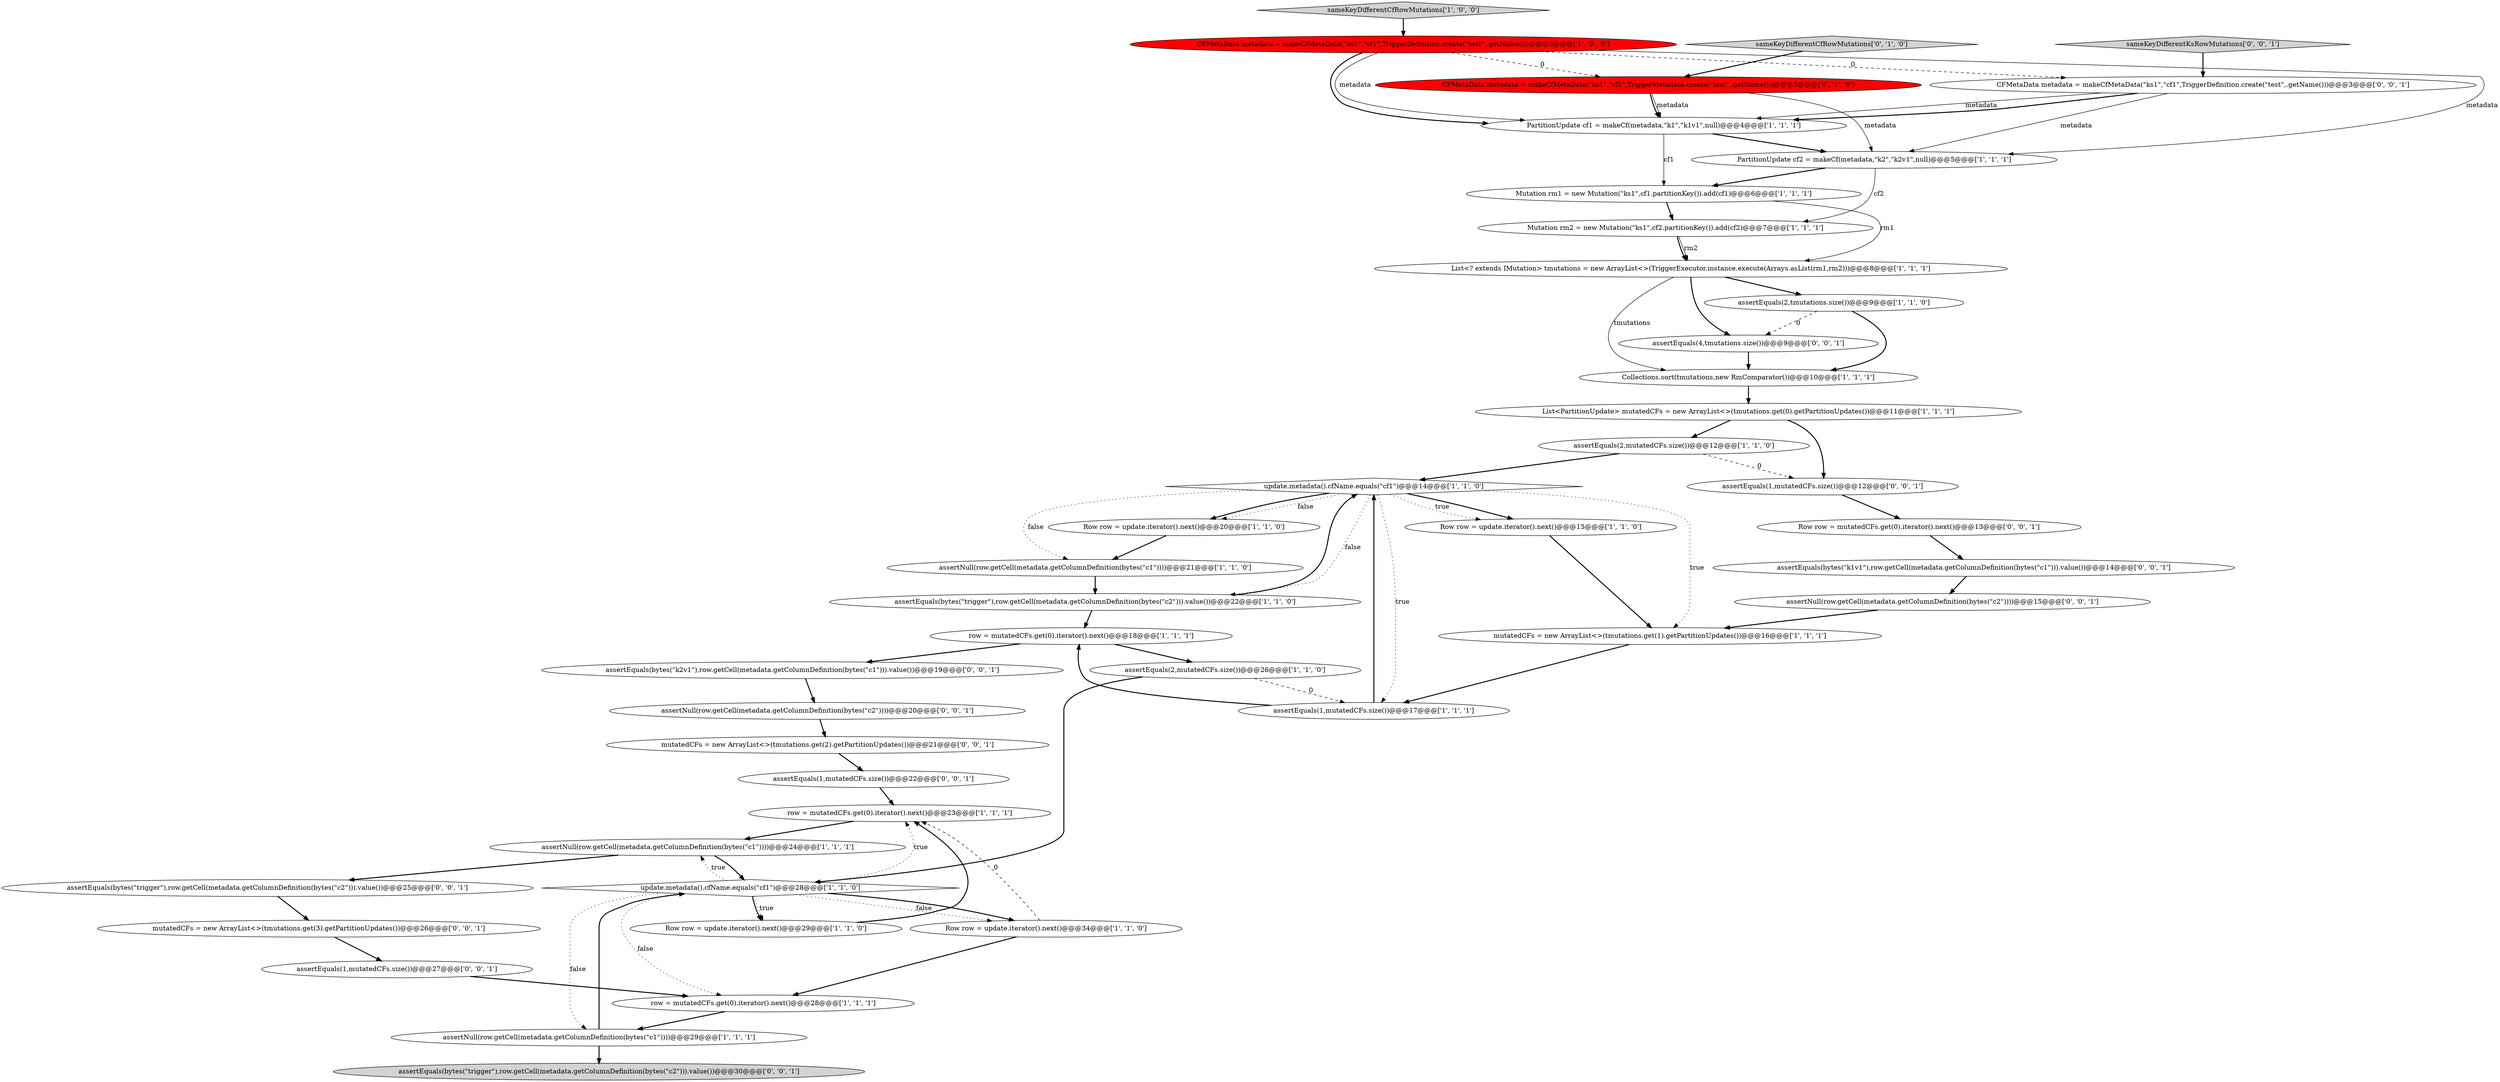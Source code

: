 digraph {
27 [style = filled, label = "sameKeyDifferentCfRowMutations['0', '1', '0']", fillcolor = lightgray, shape = diamond image = "AAA0AAABBB2BBB"];
34 [style = filled, label = "assertEquals(bytes(\"k2v1\"),row.getCell(metadata.getColumnDefinition(bytes(\"c1\"))).value())@@@19@@@['0', '0', '1']", fillcolor = white, shape = ellipse image = "AAA0AAABBB3BBB"];
21 [style = filled, label = "Row row = update.iterator().next()@@@34@@@['1', '1', '0']", fillcolor = white, shape = ellipse image = "AAA0AAABBB1BBB"];
2 [style = filled, label = "assertEquals(bytes(\"trigger\"),row.getCell(metadata.getColumnDefinition(bytes(\"c2\"))).value())@@@22@@@['1', '1', '0']", fillcolor = white, shape = ellipse image = "AAA0AAABBB1BBB"];
19 [style = filled, label = "assertEquals(2,mutatedCFs.size())@@@26@@@['1', '1', '0']", fillcolor = white, shape = ellipse image = "AAA0AAABBB1BBB"];
20 [style = filled, label = "Row row = update.iterator().next()@@@29@@@['1', '1', '0']", fillcolor = white, shape = ellipse image = "AAA0AAABBB1BBB"];
28 [style = filled, label = "CFMetaData metadata = makeCfMetaData(\"ks1\",\"cf1\",TriggerMetadata.create(\"test\",.getName()))@@@3@@@['0', '1', '0']", fillcolor = red, shape = ellipse image = "AAA1AAABBB2BBB"];
14 [style = filled, label = "List<PartitionUpdate> mutatedCFs = new ArrayList<>(tmutations.get(0).getPartitionUpdates())@@@11@@@['1', '1', '1']", fillcolor = white, shape = ellipse image = "AAA0AAABBB1BBB"];
23 [style = filled, label = "assertEquals(2,mutatedCFs.size())@@@12@@@['1', '1', '0']", fillcolor = white, shape = ellipse image = "AAA0AAABBB1BBB"];
15 [style = filled, label = "sameKeyDifferentCfRowMutations['1', '0', '0']", fillcolor = lightgray, shape = diamond image = "AAA0AAABBB1BBB"];
11 [style = filled, label = "List<? extends IMutation> tmutations = new ArrayList<>(TriggerExecutor.instance.execute(Arrays.asList(rm1,rm2)))@@@8@@@['1', '1', '1']", fillcolor = white, shape = ellipse image = "AAA0AAABBB1BBB"];
31 [style = filled, label = "sameKeyDifferentKsRowMutations['0', '0', '1']", fillcolor = lightgray, shape = diamond image = "AAA0AAABBB3BBB"];
41 [style = filled, label = "CFMetaData metadata = makeCfMetaData(\"ks1\",\"cf1\",TriggerDefinition.create(\"test\",.getName()))@@@3@@@['0', '0', '1']", fillcolor = white, shape = ellipse image = "AAA0AAABBB3BBB"];
3 [style = filled, label = "update.metadata().cfName.equals(\"cf1\")@@@14@@@['1', '1', '0']", fillcolor = white, shape = diamond image = "AAA0AAABBB1BBB"];
1 [style = filled, label = "Mutation rm2 = new Mutation(\"ks1\",cf2.partitionKey()).add(cf2)@@@7@@@['1', '1', '1']", fillcolor = white, shape = ellipse image = "AAA0AAABBB1BBB"];
33 [style = filled, label = "assertEquals(bytes(\"k1v1\"),row.getCell(metadata.getColumnDefinition(bytes(\"c1\"))).value())@@@14@@@['0', '0', '1']", fillcolor = white, shape = ellipse image = "AAA0AAABBB3BBB"];
42 [style = filled, label = "assertNull(row.getCell(metadata.getColumnDefinition(bytes(\"c2\"))))@@@15@@@['0', '0', '1']", fillcolor = white, shape = ellipse image = "AAA0AAABBB3BBB"];
0 [style = filled, label = "Row row = update.iterator().next()@@@20@@@['1', '1', '0']", fillcolor = white, shape = ellipse image = "AAA0AAABBB1BBB"];
26 [style = filled, label = "update.metadata().cfName.equals(\"cf1\")@@@28@@@['1', '1', '0']", fillcolor = white, shape = diamond image = "AAA0AAABBB1BBB"];
36 [style = filled, label = "assertEquals(4,tmutations.size())@@@9@@@['0', '0', '1']", fillcolor = white, shape = ellipse image = "AAA0AAABBB3BBB"];
32 [style = filled, label = "Row row = mutatedCFs.get(0).iterator().next()@@@13@@@['0', '0', '1']", fillcolor = white, shape = ellipse image = "AAA0AAABBB3BBB"];
18 [style = filled, label = "CFMetaData metadata = makeCfMetaData(\"ks1\",\"cf1\",TriggerDefinition.create(\"test\",.getName()))@@@3@@@['1', '0', '0']", fillcolor = red, shape = ellipse image = "AAA1AAABBB1BBB"];
37 [style = filled, label = "assertEquals(1,mutatedCFs.size())@@@27@@@['0', '0', '1']", fillcolor = white, shape = ellipse image = "AAA0AAABBB3BBB"];
38 [style = filled, label = "assertNull(row.getCell(metadata.getColumnDefinition(bytes(\"c2\"))))@@@20@@@['0', '0', '1']", fillcolor = white, shape = ellipse image = "AAA0AAABBB3BBB"];
5 [style = filled, label = "PartitionUpdate cf2 = makeCf(metadata,\"k2\",\"k2v1\",null)@@@5@@@['1', '1', '1']", fillcolor = white, shape = ellipse image = "AAA0AAABBB1BBB"];
16 [style = filled, label = "assertNull(row.getCell(metadata.getColumnDefinition(bytes(\"c1\"))))@@@24@@@['1', '1', '1']", fillcolor = white, shape = ellipse image = "AAA0AAABBB1BBB"];
17 [style = filled, label = "Row row = update.iterator().next()@@@15@@@['1', '1', '0']", fillcolor = white, shape = ellipse image = "AAA0AAABBB1BBB"];
4 [style = filled, label = "assertNull(row.getCell(metadata.getColumnDefinition(bytes(\"c1\"))))@@@29@@@['1', '1', '1']", fillcolor = white, shape = ellipse image = "AAA0AAABBB1BBB"];
9 [style = filled, label = "assertEquals(1,mutatedCFs.size())@@@17@@@['1', '1', '1']", fillcolor = white, shape = ellipse image = "AAA0AAABBB1BBB"];
24 [style = filled, label = "mutatedCFs = new ArrayList<>(tmutations.get(1).getPartitionUpdates())@@@16@@@['1', '1', '1']", fillcolor = white, shape = ellipse image = "AAA0AAABBB1BBB"];
30 [style = filled, label = "mutatedCFs = new ArrayList<>(tmutations.get(3).getPartitionUpdates())@@@26@@@['0', '0', '1']", fillcolor = white, shape = ellipse image = "AAA0AAABBB3BBB"];
6 [style = filled, label = "Collections.sort(tmutations,new RmComparator())@@@10@@@['1', '1', '1']", fillcolor = white, shape = ellipse image = "AAA0AAABBB1BBB"];
13 [style = filled, label = "PartitionUpdate cf1 = makeCf(metadata,\"k1\",\"k1v1\",null)@@@4@@@['1', '1', '1']", fillcolor = white, shape = ellipse image = "AAA0AAABBB1BBB"];
8 [style = filled, label = "Mutation rm1 = new Mutation(\"ks1\",cf1.partitionKey()).add(cf1)@@@6@@@['1', '1', '1']", fillcolor = white, shape = ellipse image = "AAA0AAABBB1BBB"];
39 [style = filled, label = "mutatedCFs = new ArrayList<>(tmutations.get(2).getPartitionUpdates())@@@21@@@['0', '0', '1']", fillcolor = white, shape = ellipse image = "AAA0AAABBB3BBB"];
43 [style = filled, label = "assertEquals(1,mutatedCFs.size())@@@12@@@['0', '0', '1']", fillcolor = white, shape = ellipse image = "AAA0AAABBB3BBB"];
25 [style = filled, label = "row = mutatedCFs.get(0).iterator().next()@@@28@@@['1', '1', '1']", fillcolor = white, shape = ellipse image = "AAA0AAABBB1BBB"];
22 [style = filled, label = "assertEquals(2,tmutations.size())@@@9@@@['1', '1', '0']", fillcolor = white, shape = ellipse image = "AAA0AAABBB1BBB"];
7 [style = filled, label = "row = mutatedCFs.get(0).iterator().next()@@@18@@@['1', '1', '1']", fillcolor = white, shape = ellipse image = "AAA0AAABBB1BBB"];
12 [style = filled, label = "assertNull(row.getCell(metadata.getColumnDefinition(bytes(\"c1\"))))@@@21@@@['1', '1', '0']", fillcolor = white, shape = ellipse image = "AAA0AAABBB1BBB"];
40 [style = filled, label = "assertEquals(bytes(\"trigger\"),row.getCell(metadata.getColumnDefinition(bytes(\"c2\"))).value())@@@30@@@['0', '0', '1']", fillcolor = lightgray, shape = ellipse image = "AAA0AAABBB3BBB"];
10 [style = filled, label = "row = mutatedCFs.get(0).iterator().next()@@@23@@@['1', '1', '1']", fillcolor = white, shape = ellipse image = "AAA0AAABBB1BBB"];
29 [style = filled, label = "assertEquals(bytes(\"trigger\"),row.getCell(metadata.getColumnDefinition(bytes(\"c2\"))).value())@@@25@@@['0', '0', '1']", fillcolor = white, shape = ellipse image = "AAA0AAABBB3BBB"];
35 [style = filled, label = "assertEquals(1,mutatedCFs.size())@@@22@@@['0', '0', '1']", fillcolor = white, shape = ellipse image = "AAA0AAABBB3BBB"];
36->6 [style = bold, label=""];
4->40 [style = bold, label=""];
22->36 [style = dashed, label="0"];
5->8 [style = bold, label=""];
11->6 [style = solid, label="tmutations"];
29->30 [style = bold, label=""];
5->1 [style = solid, label="cf2"];
13->8 [style = solid, label="cf1"];
18->41 [style = dashed, label="0"];
0->12 [style = bold, label=""];
2->3 [style = bold, label=""];
27->28 [style = bold, label=""];
16->29 [style = bold, label=""];
37->25 [style = bold, label=""];
16->26 [style = bold, label=""];
43->32 [style = bold, label=""];
4->26 [style = bold, label=""];
25->4 [style = bold, label=""];
19->9 [style = dashed, label="0"];
26->20 [style = bold, label=""];
28->13 [style = bold, label=""];
18->13 [style = solid, label="metadata"];
23->3 [style = bold, label=""];
26->20 [style = dotted, label="true"];
21->25 [style = bold, label=""];
30->37 [style = bold, label=""];
3->9 [style = dotted, label="true"];
9->7 [style = bold, label=""];
42->24 [style = bold, label=""];
38->39 [style = bold, label=""];
15->18 [style = bold, label=""];
11->36 [style = bold, label=""];
26->21 [style = dotted, label="false"];
14->43 [style = bold, label=""];
32->33 [style = bold, label=""];
3->0 [style = bold, label=""];
3->0 [style = dotted, label="false"];
1->11 [style = bold, label=""];
3->24 [style = dotted, label="true"];
26->21 [style = bold, label=""];
20->10 [style = bold, label=""];
3->12 [style = dotted, label="false"];
6->14 [style = bold, label=""];
23->43 [style = dashed, label="0"];
8->1 [style = bold, label=""];
21->10 [style = dashed, label="0"];
12->2 [style = bold, label=""];
17->24 [style = bold, label=""];
7->34 [style = bold, label=""];
41->13 [style = solid, label="metadata"];
14->23 [style = bold, label=""];
10->16 [style = bold, label=""];
26->4 [style = dotted, label="false"];
19->26 [style = bold, label=""];
1->11 [style = solid, label="rm2"];
33->42 [style = bold, label=""];
39->35 [style = bold, label=""];
26->10 [style = dotted, label="true"];
41->5 [style = solid, label="metadata"];
18->13 [style = bold, label=""];
11->22 [style = bold, label=""];
13->5 [style = bold, label=""];
31->41 [style = bold, label=""];
9->3 [style = bold, label=""];
3->17 [style = bold, label=""];
18->28 [style = dashed, label="0"];
28->13 [style = solid, label="metadata"];
3->17 [style = dotted, label="true"];
35->10 [style = bold, label=""];
26->16 [style = dotted, label="true"];
8->11 [style = solid, label="rm1"];
2->7 [style = bold, label=""];
34->38 [style = bold, label=""];
18->5 [style = solid, label="metadata"];
28->5 [style = solid, label="metadata"];
3->2 [style = dotted, label="false"];
7->19 [style = bold, label=""];
41->13 [style = bold, label=""];
24->9 [style = bold, label=""];
22->6 [style = bold, label=""];
26->25 [style = dotted, label="false"];
}

